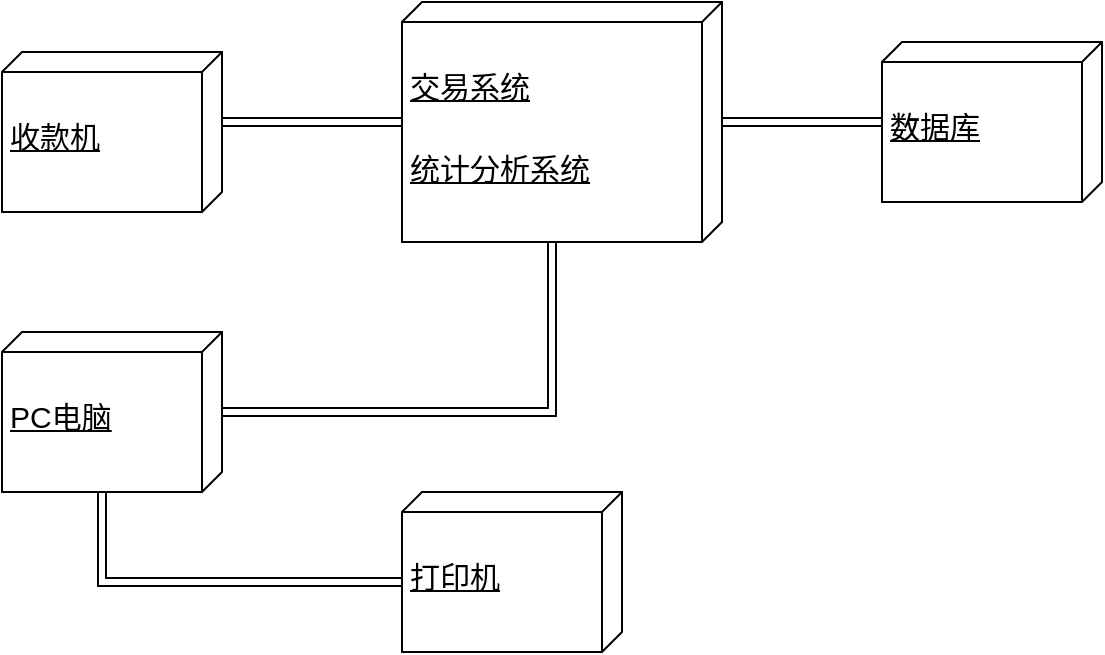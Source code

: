 <mxfile version="13.1.14" type="github">
  <diagram id="Mg521sGEQj4C36xYSJfw" name="第 1 页">
    <mxGraphModel dx="946" dy="591" grid="1" gridSize="10" guides="1" tooltips="1" connect="1" arrows="1" fold="1" page="1" pageScale="1" pageWidth="827" pageHeight="1169" math="0" shadow="0">
      <root>
        <mxCell id="0" />
        <mxCell id="1" parent="0" />
        <mxCell id="02hrjTKn9irv-MADDrYo-7" style="edgeStyle=orthogonalEdgeStyle;rounded=0;orthogonalLoop=1;jettySize=auto;html=1;exitX=0;exitY=0;exitDx=35;exitDy=0;exitPerimeter=0;shape=link;" edge="1" parent="1" source="02hrjTKn9irv-MADDrYo-1" target="02hrjTKn9irv-MADDrYo-4">
          <mxGeometry relative="1" as="geometry" />
        </mxCell>
        <mxCell id="02hrjTKn9irv-MADDrYo-1" value="&lt;p style=&quot;line-height: 170% ; font-size: 15px&quot;&gt;收款机&lt;/p&gt;" style="verticalAlign=top;align=left;spacingTop=8;spacingLeft=2;spacingRight=12;shape=cube;size=10;direction=south;fontStyle=4;html=1;" vertex="1" parent="1">
          <mxGeometry x="40" y="80" width="110" height="80" as="geometry" />
        </mxCell>
        <mxCell id="02hrjTKn9irv-MADDrYo-2" value="&lt;p style=&quot;line-height: 170% ; font-size: 15px&quot;&gt;打印机&lt;/p&gt;" style="verticalAlign=top;align=left;spacingTop=8;spacingLeft=2;spacingRight=12;shape=cube;size=10;direction=south;fontStyle=4;html=1;" vertex="1" parent="1">
          <mxGeometry x="240" y="300" width="110" height="80" as="geometry" />
        </mxCell>
        <mxCell id="02hrjTKn9irv-MADDrYo-8" style="edgeStyle=orthogonalEdgeStyle;shape=link;rounded=0;orthogonalLoop=1;jettySize=auto;html=1;entryX=0;entryY=0;entryDx=120;entryDy=85;entryPerimeter=0;" edge="1" parent="1" source="02hrjTKn9irv-MADDrYo-3" target="02hrjTKn9irv-MADDrYo-4">
          <mxGeometry relative="1" as="geometry" />
        </mxCell>
        <mxCell id="02hrjTKn9irv-MADDrYo-12" style="edgeStyle=orthogonalEdgeStyle;shape=link;rounded=0;orthogonalLoop=1;jettySize=auto;html=1;entryX=0;entryY=0;entryDx=45;entryDy=110;entryPerimeter=0;exitX=0;exitY=0;exitDx=80;exitDy=60;exitPerimeter=0;" edge="1" parent="1" source="02hrjTKn9irv-MADDrYo-3" target="02hrjTKn9irv-MADDrYo-2">
          <mxGeometry relative="1" as="geometry" />
        </mxCell>
        <mxCell id="02hrjTKn9irv-MADDrYo-3" value="&lt;p style=&quot;line-height: 170% ; font-size: 15px&quot;&gt;PC电脑&lt;/p&gt;" style="verticalAlign=top;align=left;spacingTop=8;spacingLeft=2;spacingRight=12;shape=cube;size=10;direction=south;fontStyle=4;html=1;" vertex="1" parent="1">
          <mxGeometry x="40" y="220" width="110" height="80" as="geometry" />
        </mxCell>
        <mxCell id="02hrjTKn9irv-MADDrYo-9" value="" style="edgeStyle=orthogonalEdgeStyle;shape=link;rounded=0;orthogonalLoop=1;jettySize=auto;html=1;" edge="1" parent="1" source="02hrjTKn9irv-MADDrYo-4" target="02hrjTKn9irv-MADDrYo-5">
          <mxGeometry relative="1" as="geometry" />
        </mxCell>
        <mxCell id="02hrjTKn9irv-MADDrYo-4" value="&lt;p style=&quot;line-height: 170% ; font-size: 15px&quot;&gt;交易系统&lt;/p&gt;&lt;p style=&quot;line-height: 170% ; font-size: 15px&quot;&gt;统计分析系统&lt;/p&gt;&lt;p style=&quot;line-height: 170% ; font-size: 15px&quot;&gt;&lt;br&gt;&lt;/p&gt;" style="verticalAlign=top;align=left;spacingTop=8;spacingLeft=2;spacingRight=12;shape=cube;size=10;direction=south;fontStyle=4;html=1;" vertex="1" parent="1">
          <mxGeometry x="240" y="55" width="160" height="120" as="geometry" />
        </mxCell>
        <mxCell id="02hrjTKn9irv-MADDrYo-5" value="&lt;p style=&quot;line-height: 170% ; font-size: 15px&quot;&gt;数据库&lt;/p&gt;" style="verticalAlign=top;align=left;spacingTop=8;spacingLeft=2;spacingRight=12;shape=cube;size=10;direction=south;fontStyle=4;html=1;" vertex="1" parent="1">
          <mxGeometry x="480" y="75" width="110" height="80" as="geometry" />
        </mxCell>
      </root>
    </mxGraphModel>
  </diagram>
</mxfile>
